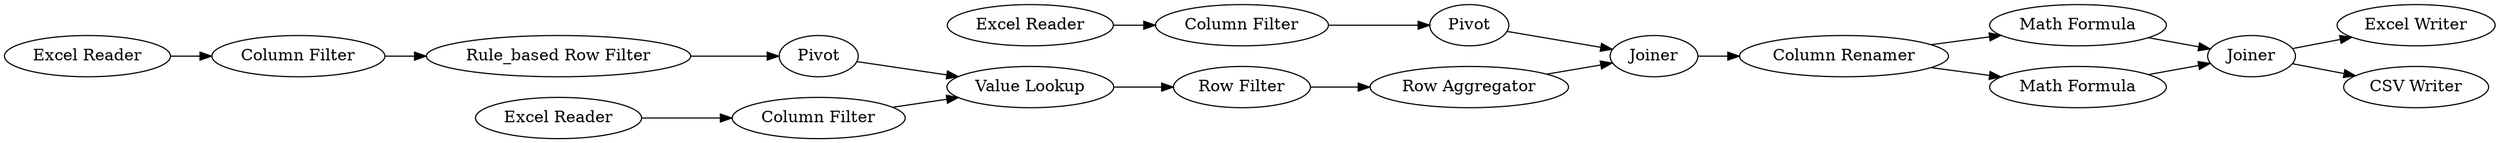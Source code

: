 digraph {
	1 [label="Excel Reader"]
	2 [label="Excel Reader"]
	3 [label=Pivot]
	4 [label=Pivot]
	5 [label="Column Filter"]
	6 [label="Column Filter"]
	8 [label="Rule_based Row Filter"]
	9 [label=Joiner]
	10 [label="Excel Reader"]
	12 [label="Column Filter"]
	13 [label="Value Lookup"]
	14 [label="Row Filter"]
	15 [label="Row Aggregator"]
	16 [label="Math Formula"]
	17 [label="Column Renamer"]
	18 [label="Math Formula"]
	19 [label=Joiner]
	20 [label="Excel Writer"]
	21 [label="CSV Writer"]
	1 -> 5
	2 -> 6
	3 -> 9
	4 -> 13
	5 -> 3
	6 -> 8
	8 -> 4
	9 -> 17
	10 -> 12
	12 -> 13
	13 -> 14
	14 -> 15
	15 -> 9
	16 -> 19
	17 -> 16
	17 -> 18
	18 -> 19
	19 -> 21
	19 -> 20
	rankdir=LR
}
